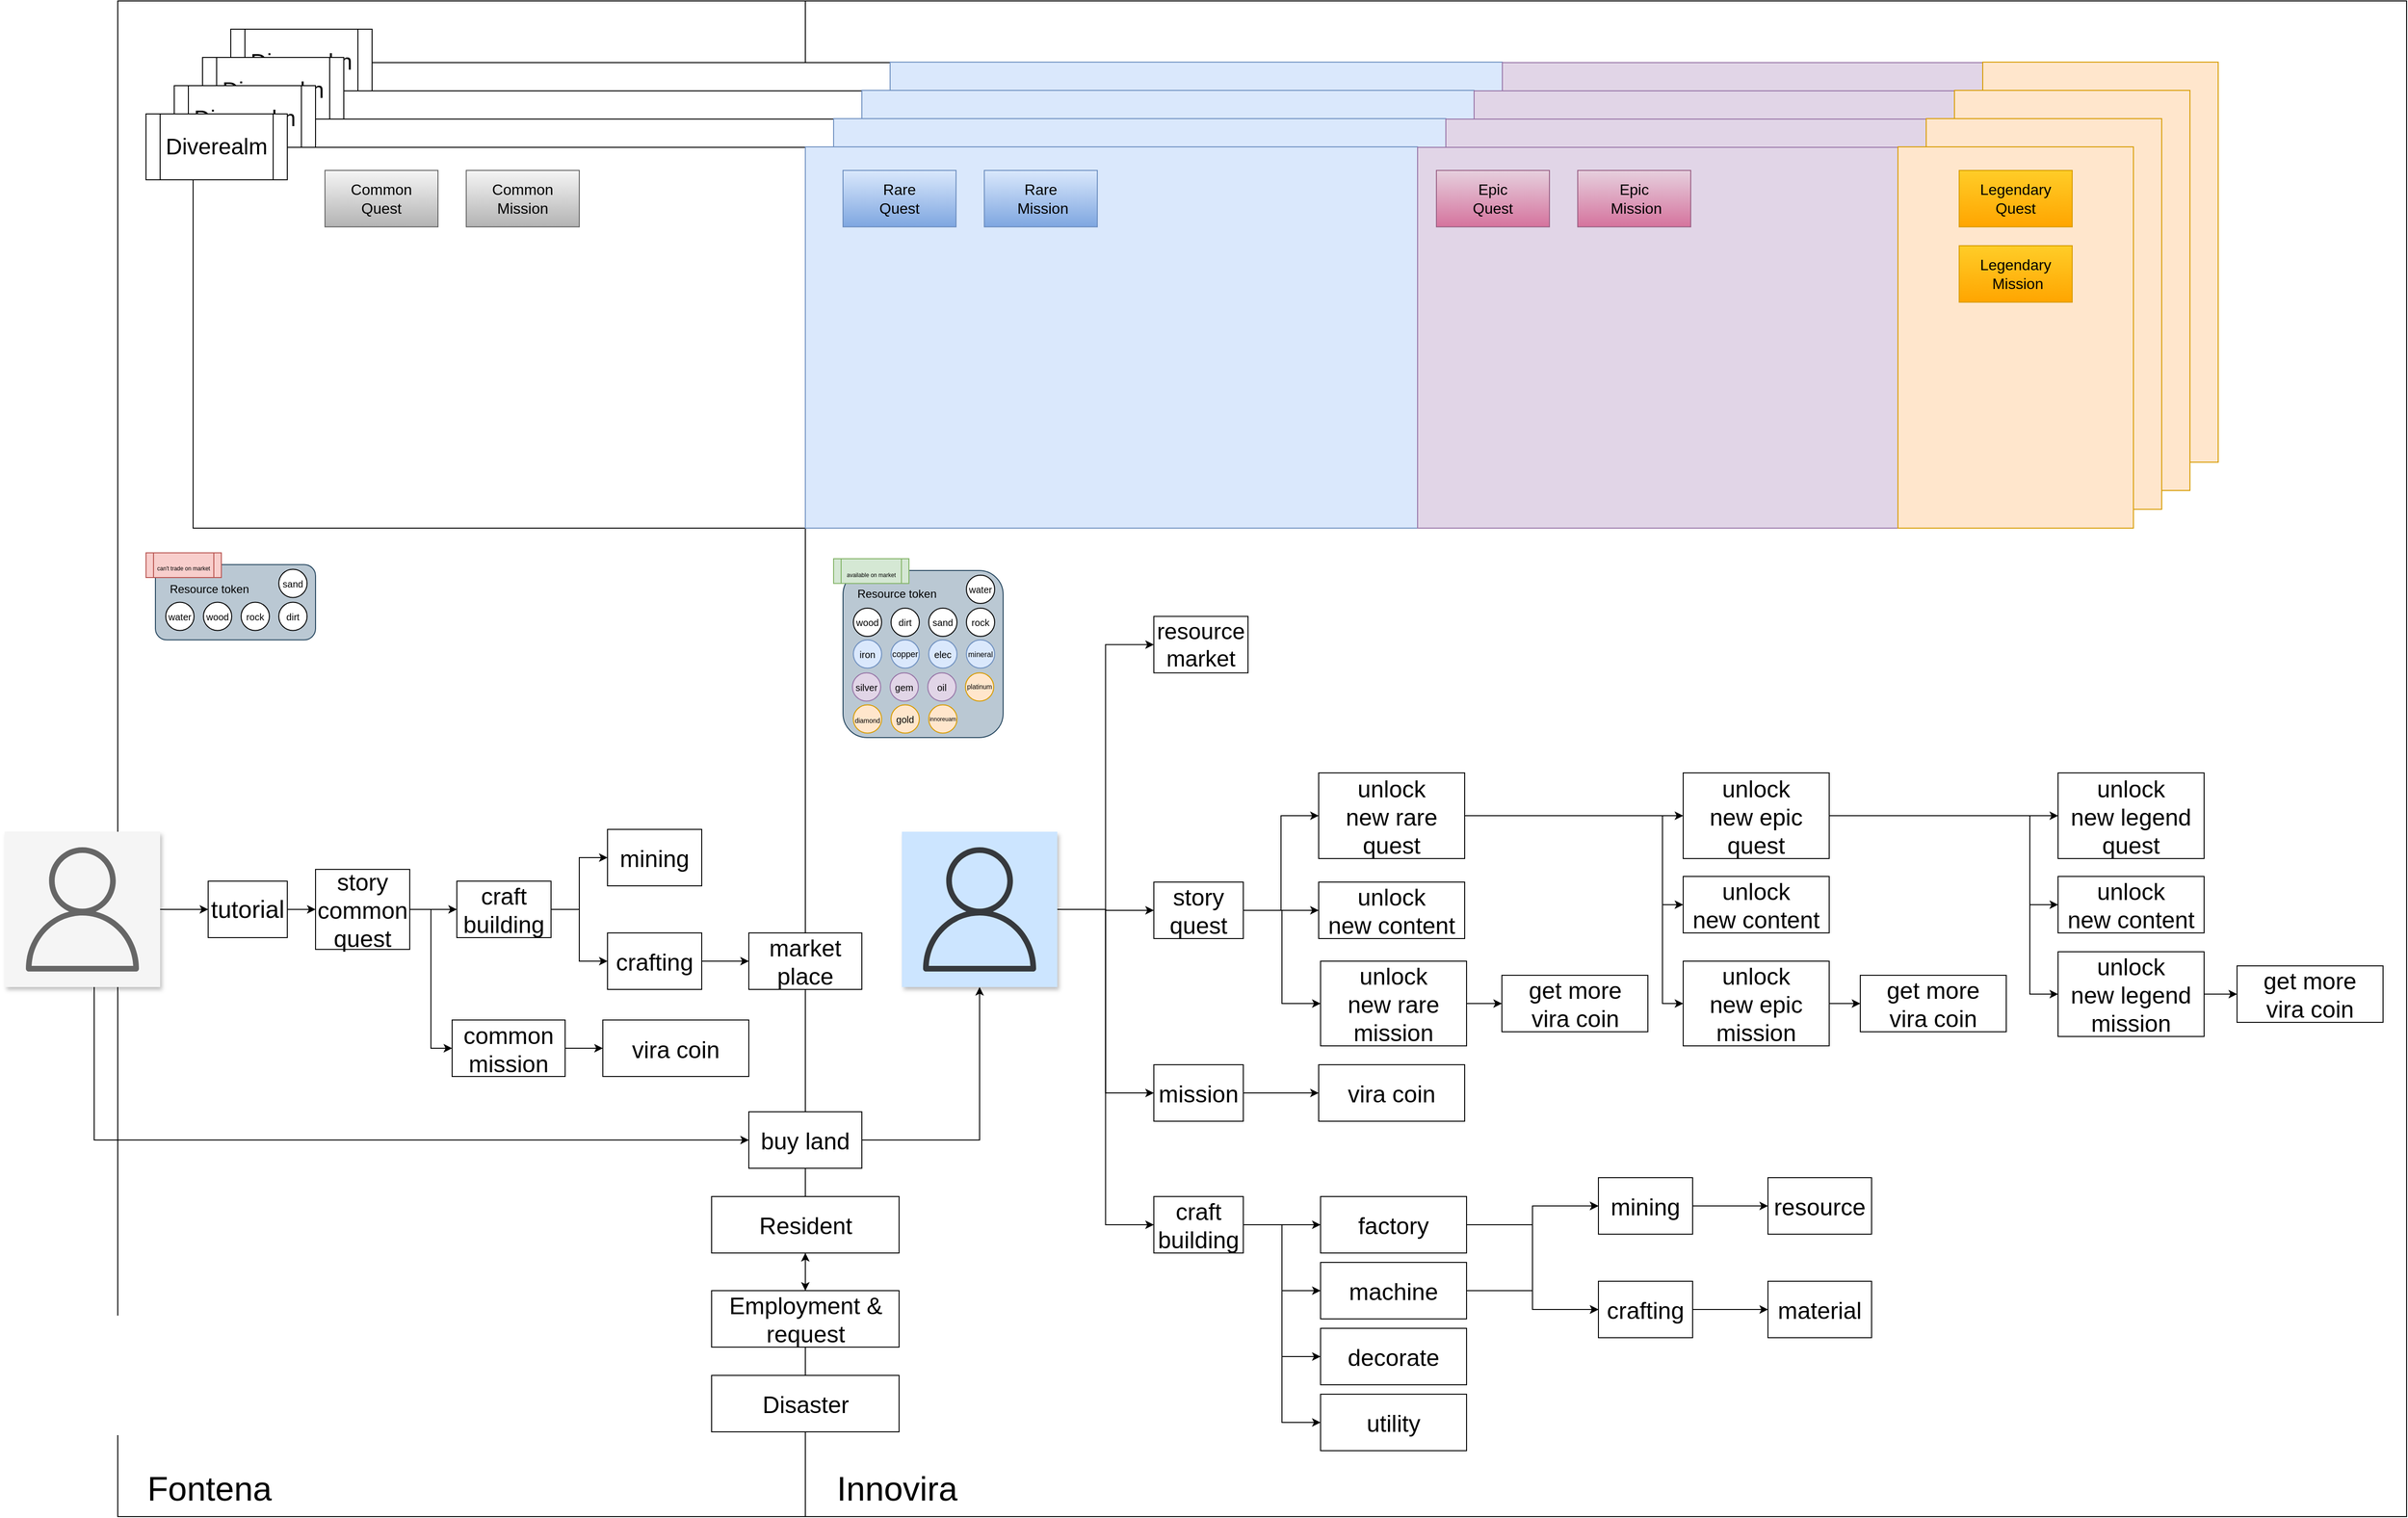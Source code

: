 <mxfile version="18.0.6" type="github">
  <diagram id="KePU5yy1aH5IKsufCxmT" name="Page-1">
    <mxGraphModel dx="5265" dy="1923" grid="1" gridSize="10" guides="1" tooltips="1" connect="1" arrows="1" fold="1" page="1" pageScale="1" pageWidth="850" pageHeight="1100" math="0" shadow="0">
      <root>
        <mxCell id="0" />
        <mxCell id="1" parent="0" />
        <mxCell id="nvsa-6-RJ6MapOyMLXzQ-54" value="" style="rounded=0;whiteSpace=wrap;html=1;movable=0;editable=0;" vertex="1" parent="1">
          <mxGeometry x="-230" y="150" width="1700" height="1610" as="geometry" />
        </mxCell>
        <mxCell id="nvsa-6-RJ6MapOyMLXzQ-53" value="" style="rounded=0;whiteSpace=wrap;html=1;movable=0;editable=0;" vertex="1" parent="1">
          <mxGeometry x="-960" y="150" width="730" height="1610" as="geometry" />
        </mxCell>
        <mxCell id="nvsa-6-RJ6MapOyMLXzQ-36" value="" style="rounded=0;whiteSpace=wrap;html=1;" vertex="1" parent="1">
          <mxGeometry x="-790" y="215.5" width="650" height="494.5" as="geometry" />
        </mxCell>
        <mxCell id="nvsa-6-RJ6MapOyMLXzQ-38" value="" style="rounded=0;whiteSpace=wrap;html=1;fillColor=#dae8fc;strokeColor=#6c8ebf;" vertex="1" parent="1">
          <mxGeometry x="-140" y="215" width="650" height="495" as="geometry" />
        </mxCell>
        <mxCell id="nvsa-6-RJ6MapOyMLXzQ-40" value="" style="rounded=0;whiteSpace=wrap;html=1;fillColor=#e1d5e7;strokeColor=#9673a6;" vertex="1" parent="1">
          <mxGeometry x="510" y="215.5" width="510" height="494.5" as="geometry" />
        </mxCell>
        <mxCell id="nvsa-6-RJ6MapOyMLXzQ-41" value="" style="rounded=0;whiteSpace=wrap;html=1;fillColor=#ffe6cc;strokeColor=#d79b00;" vertex="1" parent="1">
          <mxGeometry x="1020" y="215" width="250" height="425" as="geometry" />
        </mxCell>
        <mxCell id="nvsa-6-RJ6MapOyMLXzQ-42" value="Diverealm" style="shape=process;whiteSpace=wrap;html=1;backgroundOutline=1;fontSize=24;fillColor=default;" vertex="1" parent="1">
          <mxGeometry x="-840" y="180" width="150" height="70" as="geometry" />
        </mxCell>
        <mxCell id="nvsa-6-RJ6MapOyMLXzQ-29" value="" style="rounded=0;whiteSpace=wrap;html=1;" vertex="1" parent="1">
          <mxGeometry x="-820" y="245.5" width="650" height="464.5" as="geometry" />
        </mxCell>
        <mxCell id="nvsa-6-RJ6MapOyMLXzQ-31" value="" style="rounded=0;whiteSpace=wrap;html=1;fillColor=#dae8fc;strokeColor=#6c8ebf;" vertex="1" parent="1">
          <mxGeometry x="-170" y="245" width="650" height="465" as="geometry" />
        </mxCell>
        <mxCell id="nvsa-6-RJ6MapOyMLXzQ-33" value="" style="rounded=0;whiteSpace=wrap;html=1;fillColor=#e1d5e7;strokeColor=#9673a6;" vertex="1" parent="1">
          <mxGeometry x="480" y="245.5" width="510" height="464.5" as="geometry" />
        </mxCell>
        <mxCell id="nvsa-6-RJ6MapOyMLXzQ-34" value="" style="rounded=0;whiteSpace=wrap;html=1;fillColor=#ffe6cc;strokeColor=#d79b00;" vertex="1" parent="1">
          <mxGeometry x="990" y="245" width="250" height="425" as="geometry" />
        </mxCell>
        <mxCell id="nvsa-6-RJ6MapOyMLXzQ-35" value="Diverealm" style="shape=process;whiteSpace=wrap;html=1;backgroundOutline=1;fontSize=24;fillColor=default;" vertex="1" parent="1">
          <mxGeometry x="-870" y="210" width="150" height="70" as="geometry" />
        </mxCell>
        <mxCell id="nvsa-6-RJ6MapOyMLXzQ-22" value="" style="rounded=0;whiteSpace=wrap;html=1;" vertex="1" parent="1">
          <mxGeometry x="-850" y="275.5" width="650" height="434.5" as="geometry" />
        </mxCell>
        <mxCell id="nvsa-6-RJ6MapOyMLXzQ-24" value="" style="rounded=0;whiteSpace=wrap;html=1;fillColor=#dae8fc;strokeColor=#6c8ebf;" vertex="1" parent="1">
          <mxGeometry x="-200" y="275" width="650" height="435" as="geometry" />
        </mxCell>
        <mxCell id="nvsa-6-RJ6MapOyMLXzQ-26" value="" style="rounded=0;whiteSpace=wrap;html=1;fillColor=#e1d5e7;strokeColor=#9673a6;" vertex="1" parent="1">
          <mxGeometry x="450" y="275.5" width="510" height="434.5" as="geometry" />
        </mxCell>
        <mxCell id="nvsa-6-RJ6MapOyMLXzQ-27" value="" style="rounded=0;whiteSpace=wrap;html=1;fillColor=#ffe6cc;strokeColor=#d79b00;" vertex="1" parent="1">
          <mxGeometry x="960" y="275" width="250" height="415" as="geometry" />
        </mxCell>
        <mxCell id="nvsa-6-RJ6MapOyMLXzQ-28" value="Diverealm" style="shape=process;whiteSpace=wrap;html=1;backgroundOutline=1;fontSize=24;fillColor=default;" vertex="1" parent="1">
          <mxGeometry x="-900" y="240" width="150" height="70" as="geometry" />
        </mxCell>
        <mxCell id="nvsa-6-RJ6MapOyMLXzQ-2" value="" style="rounded=0;whiteSpace=wrap;html=1;" vertex="1" parent="1">
          <mxGeometry x="-880" y="305.5" width="650" height="404.5" as="geometry" />
        </mxCell>
        <mxCell id="nvsa-6-RJ6MapOyMLXzQ-91" style="edgeStyle=orthogonalEdgeStyle;rounded=0;orthogonalLoop=1;jettySize=auto;html=1;fontFamily=Helvetica;fontSize=36;fontColor=default;" edge="1" parent="1" source="nvsa-6-RJ6MapOyMLXzQ-1" target="nvsa-6-RJ6MapOyMLXzQ-90">
          <mxGeometry relative="1" as="geometry" />
        </mxCell>
        <mxCell id="nvsa-6-RJ6MapOyMLXzQ-109" style="edgeStyle=orthogonalEdgeStyle;rounded=0;orthogonalLoop=1;jettySize=auto;html=1;entryX=0;entryY=0.5;entryDx=0;entryDy=0;fontFamily=Helvetica;fontSize=25;fontColor=default;" edge="1" parent="1" source="nvsa-6-RJ6MapOyMLXzQ-1" target="nvsa-6-RJ6MapOyMLXzQ-108">
          <mxGeometry relative="1" as="geometry">
            <Array as="points">
              <mxPoint x="-985" y="1360" />
            </Array>
          </mxGeometry>
        </mxCell>
        <mxCell id="nvsa-6-RJ6MapOyMLXzQ-1" value="" style="outlineConnect=0;dashed=0;verticalLabelPosition=bottom;verticalAlign=top;align=center;html=1;fontSize=12;fontStyle=0;aspect=fixed;shape=mxgraph.aws4.resourceIcon;resIcon=mxgraph.aws4.user;shadow=1;rounded=1;fillColor=#f5f5f5;fontColor=#333333;strokeColor=#666666;" vertex="1" parent="1">
          <mxGeometry x="-1080" y="1032.5" width="165" height="165" as="geometry" />
        </mxCell>
        <mxCell id="nvsa-6-RJ6MapOyMLXzQ-4" value="" style="rounded=0;whiteSpace=wrap;html=1;fillColor=#dae8fc;strokeColor=#6c8ebf;" vertex="1" parent="1">
          <mxGeometry x="-230" y="305" width="650" height="405" as="geometry" />
        </mxCell>
        <mxCell id="nvsa-6-RJ6MapOyMLXzQ-6" value="" style="rounded=0;whiteSpace=wrap;html=1;fillColor=#e1d5e7;strokeColor=#9673a6;" vertex="1" parent="1">
          <mxGeometry x="420" y="305.5" width="510" height="404.5" as="geometry" />
        </mxCell>
        <mxCell id="nvsa-6-RJ6MapOyMLXzQ-7" value="" style="rounded=0;whiteSpace=wrap;html=1;fillColor=#ffe6cc;strokeColor=#d79b00;" vertex="1" parent="1">
          <mxGeometry x="930" y="305" width="250" height="405" as="geometry" />
        </mxCell>
        <mxCell id="nvsa-6-RJ6MapOyMLXzQ-21" value="Diverealm" style="shape=process;whiteSpace=wrap;html=1;backgroundOutline=1;fontSize=24;fillColor=default;" vertex="1" parent="1">
          <mxGeometry x="-930" y="270" width="150" height="70" as="geometry" />
        </mxCell>
        <mxCell id="nvsa-6-RJ6MapOyMLXzQ-60" value="&lt;div style=&quot;&quot;&gt;&lt;span style=&quot;background-color: initial;&quot;&gt;&amp;nbsp; &amp;nbsp; &amp;nbsp;&lt;/span&gt;&lt;/div&gt;&lt;div style=&quot;&quot;&gt;&lt;span style=&quot;background-color: initial;&quot;&gt;&amp;nbsp; &amp;nbsp; Resource token&lt;/span&gt;&lt;/div&gt;&lt;div style=&quot;&quot;&gt;&lt;span style=&quot;background-color: initial;&quot;&gt;&lt;br&gt;&lt;/span&gt;&lt;/div&gt;&lt;div style=&quot;&quot;&gt;&lt;span style=&quot;background-color: initial;&quot;&gt;&lt;br&gt;&lt;/span&gt;&lt;/div&gt;&lt;div style=&quot;&quot;&gt;&lt;span style=&quot;background-color: initial;&quot;&gt;&lt;br&gt;&lt;/span&gt;&lt;/div&gt;" style="rounded=1;whiteSpace=wrap;html=1;fillColor=#bac8d3;strokeColor=#23445d;align=left;" vertex="1" parent="1">
          <mxGeometry x="-920" y="748.75" width="170" height="80" as="geometry" />
        </mxCell>
        <mxCell id="nvsa-6-RJ6MapOyMLXzQ-61" value="water" style="ellipse;whiteSpace=wrap;html=1;aspect=fixed;fontSize=10;rounded=1;" vertex="1" parent="1">
          <mxGeometry x="-909" y="788.75" width="30" height="30" as="geometry" />
        </mxCell>
        <mxCell id="nvsa-6-RJ6MapOyMLXzQ-62" value="wood" style="ellipse;whiteSpace=wrap;html=1;aspect=fixed;fontSize=10;rounded=1;" vertex="1" parent="1">
          <mxGeometry x="-869" y="788.75" width="30" height="30" as="geometry" />
        </mxCell>
        <mxCell id="nvsa-6-RJ6MapOyMLXzQ-63" value="rock" style="ellipse;whiteSpace=wrap;html=1;aspect=fixed;fontSize=10;rounded=1;" vertex="1" parent="1">
          <mxGeometry x="-829" y="788.75" width="30" height="30" as="geometry" />
        </mxCell>
        <mxCell id="nvsa-6-RJ6MapOyMLXzQ-64" value="dirt" style="ellipse;whiteSpace=wrap;html=1;aspect=fixed;fontSize=10;rounded=1;" vertex="1" parent="1">
          <mxGeometry x="-789" y="788.75" width="30" height="30" as="geometry" />
        </mxCell>
        <mxCell id="nvsa-6-RJ6MapOyMLXzQ-65" value="sand" style="ellipse;whiteSpace=wrap;html=1;aspect=fixed;fontSize=10;rounded=1;" vertex="1" parent="1">
          <mxGeometry x="-789" y="753.75" width="30" height="30" as="geometry" />
        </mxCell>
        <mxCell id="nvsa-6-RJ6MapOyMLXzQ-66" value="&lt;font style=&quot;font-size: 6px;&quot;&gt;can&#39;t trade on market&lt;/font&gt;" style="shape=process;whiteSpace=wrap;html=1;backgroundOutline=1;fontSize=16;fillColor=#f8cecc;strokeColor=#b85450;align=center;" vertex="1" parent="1">
          <mxGeometry x="-930" y="736.25" width="80" height="26.25" as="geometry" />
        </mxCell>
        <mxCell id="nvsa-6-RJ6MapOyMLXzQ-67" value="Common &lt;br&gt;Quest" style="rounded=0;whiteSpace=wrap;html=1;fontSize=16;fillColor=#f5f5f5;gradientColor=#b3b3b3;strokeColor=#666666;" vertex="1" parent="1">
          <mxGeometry x="-740" y="330" width="120" height="60" as="geometry" />
        </mxCell>
        <mxCell id="nvsa-6-RJ6MapOyMLXzQ-68" value="Common Mission" style="rounded=0;whiteSpace=wrap;html=1;fontSize=16;fillColor=#f5f5f5;gradientColor=#b3b3b3;strokeColor=#666666;" vertex="1" parent="1">
          <mxGeometry x="-590" y="330" width="120" height="60" as="geometry" />
        </mxCell>
        <mxCell id="nvsa-6-RJ6MapOyMLXzQ-69" value="&lt;div style=&quot;&quot;&gt;&lt;span style=&quot;background-color: initial;&quot;&gt;&amp;nbsp; &amp;nbsp; &amp;nbsp;&lt;/span&gt;&lt;/div&gt;&lt;div style=&quot;&quot;&gt;&lt;span style=&quot;background-color: initial;&quot;&gt;&amp;nbsp; &amp;nbsp; Resource token&lt;/span&gt;&lt;/div&gt;&lt;div style=&quot;&quot;&gt;&lt;span style=&quot;background-color: initial;&quot;&gt;&lt;br&gt;&lt;/span&gt;&lt;/div&gt;&lt;div style=&quot;&quot;&gt;&lt;span style=&quot;background-color: initial;&quot;&gt;&lt;br&gt;&lt;/span&gt;&lt;/div&gt;&lt;div style=&quot;&quot;&gt;&lt;span style=&quot;background-color: initial;&quot;&gt;&lt;br&gt;&lt;/span&gt;&lt;/div&gt;&lt;div style=&quot;&quot;&gt;&lt;span style=&quot;background-color: initial;&quot;&gt;&lt;br&gt;&lt;/span&gt;&lt;/div&gt;&lt;div style=&quot;&quot;&gt;&lt;span style=&quot;background-color: initial;&quot;&gt;&lt;br&gt;&lt;/span&gt;&lt;/div&gt;&lt;div style=&quot;&quot;&gt;&lt;span style=&quot;background-color: initial;&quot;&gt;&lt;br&gt;&lt;/span&gt;&lt;/div&gt;&lt;div style=&quot;&quot;&gt;&lt;span style=&quot;background-color: initial;&quot;&gt;&lt;br&gt;&lt;/span&gt;&lt;/div&gt;&lt;div style=&quot;&quot;&gt;&lt;span style=&quot;background-color: initial;&quot;&gt;&lt;br&gt;&lt;/span&gt;&lt;/div&gt;&lt;div style=&quot;&quot;&gt;&lt;span style=&quot;background-color: initial;&quot;&gt;&lt;br&gt;&lt;/span&gt;&lt;/div&gt;&lt;div style=&quot;&quot;&gt;&lt;span style=&quot;background-color: initial;&quot;&gt;&lt;br&gt;&lt;/span&gt;&lt;/div&gt;" style="rounded=1;whiteSpace=wrap;html=1;fillColor=#bac8d3;strokeColor=#23445d;align=left;" vertex="1" parent="1">
          <mxGeometry x="-190" y="755" width="170" height="177.5" as="geometry" />
        </mxCell>
        <mxCell id="nvsa-6-RJ6MapOyMLXzQ-70" value="wood" style="ellipse;whiteSpace=wrap;html=1;aspect=fixed;fontSize=10;rounded=1;" vertex="1" parent="1">
          <mxGeometry x="-179" y="795" width="30" height="30" as="geometry" />
        </mxCell>
        <mxCell id="nvsa-6-RJ6MapOyMLXzQ-71" value="dirt" style="ellipse;whiteSpace=wrap;html=1;aspect=fixed;fontSize=10;rounded=1;" vertex="1" parent="1">
          <mxGeometry x="-139" y="795" width="30" height="30" as="geometry" />
        </mxCell>
        <mxCell id="nvsa-6-RJ6MapOyMLXzQ-72" value="sand" style="ellipse;whiteSpace=wrap;html=1;aspect=fixed;fontSize=10;rounded=1;" vertex="1" parent="1">
          <mxGeometry x="-99" y="795" width="30" height="30" as="geometry" />
        </mxCell>
        <mxCell id="nvsa-6-RJ6MapOyMLXzQ-73" value="rock" style="ellipse;whiteSpace=wrap;html=1;aspect=fixed;fontSize=10;rounded=1;" vertex="1" parent="1">
          <mxGeometry x="-59" y="795" width="30" height="30" as="geometry" />
        </mxCell>
        <mxCell id="nvsa-6-RJ6MapOyMLXzQ-74" value="water" style="ellipse;whiteSpace=wrap;html=1;aspect=fixed;fontSize=10;rounded=1;" vertex="1" parent="1">
          <mxGeometry x="-59" y="760" width="30" height="30" as="geometry" />
        </mxCell>
        <mxCell id="nvsa-6-RJ6MapOyMLXzQ-75" value="&lt;font style=&quot;font-size: 6px;&quot;&gt;available on market&lt;/font&gt;" style="shape=process;whiteSpace=wrap;html=1;backgroundOutline=1;fontSize=16;fillColor=#d5e8d4;strokeColor=#82b366;align=center;" vertex="1" parent="1">
          <mxGeometry x="-200" y="742.5" width="80" height="26.25" as="geometry" />
        </mxCell>
        <mxCell id="nvsa-6-RJ6MapOyMLXzQ-76" value="iron" style="ellipse;whiteSpace=wrap;html=1;aspect=fixed;fontSize=10;rounded=1;fillColor=#dae8fc;strokeColor=#6c8ebf;" vertex="1" parent="1">
          <mxGeometry x="-179" y="828.75" width="30" height="30" as="geometry" />
        </mxCell>
        <mxCell id="nvsa-6-RJ6MapOyMLXzQ-77" value="copper" style="ellipse;whiteSpace=wrap;html=1;aspect=fixed;fontSize=9;rounded=1;fillColor=#dae8fc;strokeColor=#6c8ebf;" vertex="1" parent="1">
          <mxGeometry x="-139" y="828.75" width="30" height="30" as="geometry" />
        </mxCell>
        <mxCell id="nvsa-6-RJ6MapOyMLXzQ-78" value="elec" style="ellipse;whiteSpace=wrap;html=1;aspect=fixed;fontSize=10;rounded=1;fillColor=#dae8fc;strokeColor=#6c8ebf;" vertex="1" parent="1">
          <mxGeometry x="-99" y="828.75" width="30" height="30" as="geometry" />
        </mxCell>
        <mxCell id="nvsa-6-RJ6MapOyMLXzQ-79" value="mineral" style="ellipse;whiteSpace=wrap;html=1;aspect=fixed;fontSize=8;rounded=1;fillColor=#dae8fc;strokeColor=#6c8ebf;" vertex="1" parent="1">
          <mxGeometry x="-59" y="828.75" width="30" height="30" as="geometry" />
        </mxCell>
        <mxCell id="nvsa-6-RJ6MapOyMLXzQ-80" value="silver" style="ellipse;whiteSpace=wrap;html=1;aspect=fixed;fontSize=10;rounded=1;fillColor=#e1d5e7;strokeColor=#9673a6;" vertex="1" parent="1">
          <mxGeometry x="-180" y="863.75" width="30" height="30" as="geometry" />
        </mxCell>
        <mxCell id="nvsa-6-RJ6MapOyMLXzQ-81" value="gem" style="ellipse;whiteSpace=wrap;html=1;aspect=fixed;fontSize=10;rounded=1;fillColor=#e1d5e7;strokeColor=#9673a6;" vertex="1" parent="1">
          <mxGeometry x="-140" y="863.75" width="30" height="30" as="geometry" />
        </mxCell>
        <mxCell id="nvsa-6-RJ6MapOyMLXzQ-82" value="oil" style="ellipse;whiteSpace=wrap;html=1;aspect=fixed;fontSize=10;rounded=1;fillColor=#e1d5e7;strokeColor=#9673a6;" vertex="1" parent="1">
          <mxGeometry x="-100" y="863.75" width="30" height="30" as="geometry" />
        </mxCell>
        <mxCell id="nvsa-6-RJ6MapOyMLXzQ-83" value="platinum" style="ellipse;whiteSpace=wrap;html=1;aspect=fixed;fontSize=7;rounded=1;fillColor=#ffe6cc;strokeColor=#d79b00;" vertex="1" parent="1">
          <mxGeometry x="-60" y="863.75" width="30" height="30" as="geometry" />
        </mxCell>
        <mxCell id="nvsa-6-RJ6MapOyMLXzQ-84" value="&lt;font style=&quot;font-size: 7px;&quot;&gt;diamond&lt;/font&gt;" style="ellipse;whiteSpace=wrap;html=1;aspect=fixed;fontSize=10;rounded=1;fillColor=#ffe6cc;strokeColor=#d79b00;" vertex="1" parent="1">
          <mxGeometry x="-179" y="897.75" width="30" height="30" as="geometry" />
        </mxCell>
        <mxCell id="nvsa-6-RJ6MapOyMLXzQ-85" value="gold" style="ellipse;whiteSpace=wrap;html=1;aspect=fixed;fontSize=10;rounded=1;fillColor=#ffe6cc;strokeColor=#d79b00;" vertex="1" parent="1">
          <mxGeometry x="-139" y="897.75" width="30" height="30" as="geometry" />
        </mxCell>
        <mxCell id="nvsa-6-RJ6MapOyMLXzQ-86" value="innoreuam" style="ellipse;whiteSpace=wrap;html=1;aspect=fixed;fontSize=6;rounded=1;fillColor=#ffe6cc;strokeColor=#d79b00;" vertex="1" parent="1">
          <mxGeometry x="-99" y="897.75" width="30" height="30" as="geometry" />
        </mxCell>
        <mxCell id="nvsa-6-RJ6MapOyMLXzQ-88" value="&lt;font style=&quot;font-size: 36px;&quot;&gt;Fontena&lt;/font&gt;" style="text;html=1;strokeColor=none;fillColor=none;align=center;verticalAlign=middle;whiteSpace=wrap;rounded=0;fontFamily=Helvetica;fontSize=36;fontColor=default;direction=west;horizontal=1;" vertex="1" parent="1">
          <mxGeometry x="-960" y="1700" width="195" height="60" as="geometry" />
        </mxCell>
        <mxCell id="nvsa-6-RJ6MapOyMLXzQ-89" value="&lt;font style=&quot;font-size: 36px;&quot;&gt;Innovira&lt;/font&gt;" style="text;html=1;strokeColor=none;fillColor=none;align=center;verticalAlign=middle;whiteSpace=wrap;rounded=0;fontFamily=Helvetica;fontSize=36;fontColor=default;direction=west;horizontal=1;" vertex="1" parent="1">
          <mxGeometry x="-230" y="1700" width="195" height="60" as="geometry" />
        </mxCell>
        <mxCell id="nvsa-6-RJ6MapOyMLXzQ-93" style="edgeStyle=orthogonalEdgeStyle;rounded=0;orthogonalLoop=1;jettySize=auto;html=1;entryX=0;entryY=0.5;entryDx=0;entryDy=0;fontFamily=Helvetica;fontSize=26;fontColor=default;" edge="1" parent="1" source="nvsa-6-RJ6MapOyMLXzQ-90" target="nvsa-6-RJ6MapOyMLXzQ-92">
          <mxGeometry relative="1" as="geometry" />
        </mxCell>
        <mxCell id="nvsa-6-RJ6MapOyMLXzQ-90" value="tutorial" style="rounded=0;whiteSpace=wrap;html=1;fontFamily=Helvetica;fontSize=26;fontColor=default;strokeColor=default;fillColor=default;" vertex="1" parent="1">
          <mxGeometry x="-864" y="1085" width="84" height="60" as="geometry" />
        </mxCell>
        <mxCell id="nvsa-6-RJ6MapOyMLXzQ-101" style="edgeStyle=orthogonalEdgeStyle;rounded=0;orthogonalLoop=1;jettySize=auto;html=1;exitX=1;exitY=0.5;exitDx=0;exitDy=0;entryX=0;entryY=0.5;entryDx=0;entryDy=0;fontFamily=Helvetica;fontSize=25;fontColor=default;" edge="1" parent="1" source="nvsa-6-RJ6MapOyMLXzQ-92" target="nvsa-6-RJ6MapOyMLXzQ-94">
          <mxGeometry relative="1" as="geometry" />
        </mxCell>
        <mxCell id="nvsa-6-RJ6MapOyMLXzQ-107" style="edgeStyle=orthogonalEdgeStyle;rounded=0;orthogonalLoop=1;jettySize=auto;html=1;entryX=0;entryY=0.5;entryDx=0;entryDy=0;fontFamily=Helvetica;fontSize=25;fontColor=default;" edge="1" parent="1" source="nvsa-6-RJ6MapOyMLXzQ-92" target="nvsa-6-RJ6MapOyMLXzQ-106">
          <mxGeometry relative="1" as="geometry" />
        </mxCell>
        <mxCell id="nvsa-6-RJ6MapOyMLXzQ-92" value="story&lt;br&gt;common quest" style="rounded=0;whiteSpace=wrap;html=1;fontFamily=Helvetica;fontSize=25;fontColor=default;strokeColor=default;fillColor=default;" vertex="1" parent="1">
          <mxGeometry x="-750" y="1072.5" width="100" height="85" as="geometry" />
        </mxCell>
        <mxCell id="nvsa-6-RJ6MapOyMLXzQ-104" style="edgeStyle=orthogonalEdgeStyle;rounded=0;orthogonalLoop=1;jettySize=auto;html=1;exitX=1;exitY=0.5;exitDx=0;exitDy=0;fontFamily=Helvetica;fontSize=25;fontColor=default;" edge="1" parent="1" source="nvsa-6-RJ6MapOyMLXzQ-94" target="nvsa-6-RJ6MapOyMLXzQ-103">
          <mxGeometry relative="1" as="geometry" />
        </mxCell>
        <mxCell id="nvsa-6-RJ6MapOyMLXzQ-105" style="edgeStyle=orthogonalEdgeStyle;rounded=0;orthogonalLoop=1;jettySize=auto;html=1;fontFamily=Helvetica;fontSize=25;fontColor=default;" edge="1" parent="1" source="nvsa-6-RJ6MapOyMLXzQ-94" target="nvsa-6-RJ6MapOyMLXzQ-102">
          <mxGeometry relative="1" as="geometry" />
        </mxCell>
        <mxCell id="nvsa-6-RJ6MapOyMLXzQ-94" value="craft building" style="rounded=0;whiteSpace=wrap;html=1;fontFamily=Helvetica;fontSize=25;fontColor=default;strokeColor=default;fillColor=default;" vertex="1" parent="1">
          <mxGeometry x="-600" y="1085" width="100" height="60" as="geometry" />
        </mxCell>
        <mxCell id="nvsa-6-RJ6MapOyMLXzQ-113" style="edgeStyle=orthogonalEdgeStyle;rounded=0;orthogonalLoop=1;jettySize=auto;html=1;exitX=1;exitY=0.5;exitDx=0;exitDy=0;entryX=0;entryY=0.5;entryDx=0;entryDy=0;fontFamily=Helvetica;fontSize=25;fontColor=default;" edge="1" parent="1" source="nvsa-6-RJ6MapOyMLXzQ-102" target="nvsa-6-RJ6MapOyMLXzQ-112">
          <mxGeometry relative="1" as="geometry" />
        </mxCell>
        <mxCell id="nvsa-6-RJ6MapOyMLXzQ-102" value="crafting" style="rounded=0;whiteSpace=wrap;html=1;fontFamily=Helvetica;fontSize=25;fontColor=default;strokeColor=default;fillColor=default;" vertex="1" parent="1">
          <mxGeometry x="-440" y="1140" width="100" height="60" as="geometry" />
        </mxCell>
        <mxCell id="nvsa-6-RJ6MapOyMLXzQ-103" value="mining" style="rounded=0;whiteSpace=wrap;html=1;fontFamily=Helvetica;fontSize=25;fontColor=default;strokeColor=default;fillColor=default;" vertex="1" parent="1">
          <mxGeometry x="-440" y="1030" width="100" height="60" as="geometry" />
        </mxCell>
        <mxCell id="nvsa-6-RJ6MapOyMLXzQ-184" style="edgeStyle=orthogonalEdgeStyle;rounded=0;orthogonalLoop=1;jettySize=auto;html=1;exitX=1;exitY=0.5;exitDx=0;exitDy=0;entryX=0;entryY=0.5;entryDx=0;entryDy=0;fontFamily=Helvetica;fontSize=24;fontColor=default;startArrow=none;startFill=0;endArrow=classic;endFill=1;" edge="1" parent="1" source="nvsa-6-RJ6MapOyMLXzQ-106" target="nvsa-6-RJ6MapOyMLXzQ-183">
          <mxGeometry relative="1" as="geometry" />
        </mxCell>
        <mxCell id="nvsa-6-RJ6MapOyMLXzQ-106" value="common&lt;br&gt;mission" style="rounded=0;whiteSpace=wrap;html=1;fontFamily=Helvetica;fontSize=25;fontColor=default;strokeColor=default;fillColor=default;" vertex="1" parent="1">
          <mxGeometry x="-605" y="1232.5" width="120" height="60" as="geometry" />
        </mxCell>
        <mxCell id="nvsa-6-RJ6MapOyMLXzQ-111" style="edgeStyle=orthogonalEdgeStyle;rounded=0;orthogonalLoop=1;jettySize=auto;html=1;exitX=1;exitY=0.5;exitDx=0;exitDy=0;fontFamily=Helvetica;fontSize=25;fontColor=default;" edge="1" parent="1" source="nvsa-6-RJ6MapOyMLXzQ-108" target="nvsa-6-RJ6MapOyMLXzQ-110">
          <mxGeometry relative="1" as="geometry" />
        </mxCell>
        <mxCell id="nvsa-6-RJ6MapOyMLXzQ-108" value="buy land" style="rounded=0;whiteSpace=wrap;html=1;fontFamily=Helvetica;fontSize=25;fontColor=default;strokeColor=default;fillColor=default;" vertex="1" parent="1">
          <mxGeometry x="-290" y="1330" width="120" height="60" as="geometry" />
        </mxCell>
        <mxCell id="nvsa-6-RJ6MapOyMLXzQ-134" style="edgeStyle=orthogonalEdgeStyle;rounded=0;orthogonalLoop=1;jettySize=auto;html=1;fontFamily=Helvetica;fontSize=24;fontColor=default;startArrow=none;startFill=0;endArrow=classic;endFill=1;" edge="1" parent="1" source="nvsa-6-RJ6MapOyMLXzQ-110" target="nvsa-6-RJ6MapOyMLXzQ-120">
          <mxGeometry relative="1" as="geometry" />
        </mxCell>
        <mxCell id="nvsa-6-RJ6MapOyMLXzQ-135" style="edgeStyle=orthogonalEdgeStyle;rounded=0;orthogonalLoop=1;jettySize=auto;html=1;entryX=0;entryY=0.5;entryDx=0;entryDy=0;fontFamily=Helvetica;fontSize=24;fontColor=default;startArrow=none;startFill=0;endArrow=classic;endFill=1;" edge="1" parent="1" source="nvsa-6-RJ6MapOyMLXzQ-110" target="nvsa-6-RJ6MapOyMLXzQ-122">
          <mxGeometry relative="1" as="geometry" />
        </mxCell>
        <mxCell id="nvsa-6-RJ6MapOyMLXzQ-136" style="edgeStyle=orthogonalEdgeStyle;rounded=0;orthogonalLoop=1;jettySize=auto;html=1;entryX=0;entryY=0.5;entryDx=0;entryDy=0;fontFamily=Helvetica;fontSize=24;fontColor=default;startArrow=none;startFill=0;endArrow=classic;endFill=1;" edge="1" parent="1" source="nvsa-6-RJ6MapOyMLXzQ-110" target="nvsa-6-RJ6MapOyMLXzQ-121">
          <mxGeometry relative="1" as="geometry" />
        </mxCell>
        <mxCell id="nvsa-6-RJ6MapOyMLXzQ-139" style="edgeStyle=orthogonalEdgeStyle;rounded=0;orthogonalLoop=1;jettySize=auto;html=1;entryX=0;entryY=0.5;entryDx=0;entryDy=0;fontFamily=Helvetica;fontSize=24;fontColor=default;startArrow=none;startFill=0;endArrow=classic;endFill=1;" edge="1" parent="1" source="nvsa-6-RJ6MapOyMLXzQ-110" target="nvsa-6-RJ6MapOyMLXzQ-137">
          <mxGeometry relative="1" as="geometry" />
        </mxCell>
        <mxCell id="nvsa-6-RJ6MapOyMLXzQ-110" value="" style="outlineConnect=0;dashed=0;verticalLabelPosition=bottom;verticalAlign=top;align=center;html=1;fontSize=12;fontStyle=0;aspect=fixed;shape=mxgraph.aws4.resourceIcon;resIcon=mxgraph.aws4.user;shadow=1;rounded=1;fillColor=#cce5ff;strokeColor=#36393d;" vertex="1" parent="1">
          <mxGeometry x="-127.5" y="1032.5" width="165" height="165" as="geometry" />
        </mxCell>
        <mxCell id="nvsa-6-RJ6MapOyMLXzQ-112" value="market&lt;br&gt;place" style="rounded=0;whiteSpace=wrap;html=1;fontFamily=Helvetica;fontSize=25;fontColor=default;strokeColor=default;fillColor=default;" vertex="1" parent="1">
          <mxGeometry x="-290" y="1140" width="120" height="60" as="geometry" />
        </mxCell>
        <mxCell id="nvsa-6-RJ6MapOyMLXzQ-114" value="Rare&lt;br&gt;Quest" style="rounded=0;whiteSpace=wrap;html=1;fontSize=16;fillColor=#dae8fc;strokeColor=#6c8ebf;gradientColor=#7ea6e0;" vertex="1" parent="1">
          <mxGeometry x="-190" y="330" width="120" height="60" as="geometry" />
        </mxCell>
        <mxCell id="nvsa-6-RJ6MapOyMLXzQ-115" value="Rare&lt;br&gt;&amp;nbsp;Mission" style="rounded=0;whiteSpace=wrap;html=1;fontSize=16;fillColor=#dae8fc;strokeColor=#6c8ebf;gradientColor=#7ea6e0;" vertex="1" parent="1">
          <mxGeometry x="-40" y="330" width="120" height="60" as="geometry" />
        </mxCell>
        <mxCell id="nvsa-6-RJ6MapOyMLXzQ-116" value="Epic&lt;br&gt;Quest" style="rounded=0;whiteSpace=wrap;html=1;fontSize=16;fillColor=#e6d0de;strokeColor=#996185;gradientColor=#d5739d;" vertex="1" parent="1">
          <mxGeometry x="440" y="330" width="120" height="60" as="geometry" />
        </mxCell>
        <mxCell id="nvsa-6-RJ6MapOyMLXzQ-117" value="Epic&lt;br&gt;&amp;nbsp;Mission" style="rounded=0;whiteSpace=wrap;html=1;fontSize=16;fillColor=#e6d0de;strokeColor=#996185;gradientColor=#d5739d;" vertex="1" parent="1">
          <mxGeometry x="590" y="330" width="120" height="60" as="geometry" />
        </mxCell>
        <mxCell id="nvsa-6-RJ6MapOyMLXzQ-118" value="Legendary&lt;br&gt;Quest" style="rounded=0;whiteSpace=wrap;html=1;fontSize=16;fillColor=#ffcd28;strokeColor=#d79b00;gradientColor=#ffa500;" vertex="1" parent="1">
          <mxGeometry x="995" y="330" width="120" height="60" as="geometry" />
        </mxCell>
        <mxCell id="nvsa-6-RJ6MapOyMLXzQ-119" value="Legendary&lt;br&gt;&amp;nbsp;Mission" style="rounded=0;whiteSpace=wrap;html=1;fontSize=16;fillColor=#ffcd28;strokeColor=#d79b00;gradientColor=#ffa500;" vertex="1" parent="1">
          <mxGeometry x="995" y="410" width="120" height="60" as="geometry" />
        </mxCell>
        <mxCell id="nvsa-6-RJ6MapOyMLXzQ-128" value="" style="edgeStyle=orthogonalEdgeStyle;rounded=0;orthogonalLoop=1;jettySize=auto;html=1;fontFamily=Helvetica;fontSize=24;fontColor=default;startArrow=none;startFill=0;endArrow=classic;endFill=1;" edge="1" parent="1" source="nvsa-6-RJ6MapOyMLXzQ-120" target="nvsa-6-RJ6MapOyMLXzQ-127">
          <mxGeometry relative="1" as="geometry" />
        </mxCell>
        <mxCell id="nvsa-6-RJ6MapOyMLXzQ-131" style="edgeStyle=orthogonalEdgeStyle;rounded=0;orthogonalLoop=1;jettySize=auto;html=1;exitX=1;exitY=0.5;exitDx=0;exitDy=0;entryX=0;entryY=0.5;entryDx=0;entryDy=0;fontFamily=Helvetica;fontSize=24;fontColor=default;startArrow=none;startFill=0;endArrow=classic;endFill=1;" edge="1" parent="1" source="nvsa-6-RJ6MapOyMLXzQ-120" target="nvsa-6-RJ6MapOyMLXzQ-129">
          <mxGeometry relative="1" as="geometry" />
        </mxCell>
        <mxCell id="nvsa-6-RJ6MapOyMLXzQ-161" style="edgeStyle=orthogonalEdgeStyle;rounded=0;orthogonalLoop=1;jettySize=auto;html=1;exitX=1;exitY=0.5;exitDx=0;exitDy=0;entryX=0;entryY=0.5;entryDx=0;entryDy=0;fontFamily=Helvetica;fontSize=24;fontColor=default;startArrow=none;startFill=0;endArrow=classic;endFill=1;" edge="1" parent="1" source="nvsa-6-RJ6MapOyMLXzQ-120" target="nvsa-6-RJ6MapOyMLXzQ-160">
          <mxGeometry relative="1" as="geometry" />
        </mxCell>
        <mxCell id="nvsa-6-RJ6MapOyMLXzQ-120" value="story quest" style="rounded=0;whiteSpace=wrap;html=1;fontFamily=Helvetica;fontSize=25;fontColor=default;strokeColor=default;fillColor=default;" vertex="1" parent="1">
          <mxGeometry x="140" y="1086" width="95" height="60" as="geometry" />
        </mxCell>
        <mxCell id="nvsa-6-RJ6MapOyMLXzQ-121" value="resource&lt;br style=&quot;font-size: 24px;&quot;&gt;market" style="rounded=0;whiteSpace=wrap;html=1;fontFamily=Helvetica;fontSize=24;fontColor=default;strokeColor=default;fillColor=default;" vertex="1" parent="1">
          <mxGeometry x="140" y="803.75" width="100" height="60" as="geometry" />
        </mxCell>
        <mxCell id="nvsa-6-RJ6MapOyMLXzQ-133" style="edgeStyle=orthogonalEdgeStyle;rounded=0;orthogonalLoop=1;jettySize=auto;html=1;exitX=1;exitY=0.5;exitDx=0;exitDy=0;entryX=0;entryY=0.5;entryDx=0;entryDy=0;fontFamily=Helvetica;fontSize=24;fontColor=default;startArrow=none;startFill=0;endArrow=classic;endFill=1;" edge="1" parent="1" source="nvsa-6-RJ6MapOyMLXzQ-122" target="nvsa-6-RJ6MapOyMLXzQ-132">
          <mxGeometry relative="1" as="geometry" />
        </mxCell>
        <mxCell id="nvsa-6-RJ6MapOyMLXzQ-122" value="mission" style="rounded=0;whiteSpace=wrap;html=1;fontFamily=Helvetica;fontSize=25;fontColor=default;strokeColor=default;fillColor=default;" vertex="1" parent="1">
          <mxGeometry x="140" y="1280" width="95" height="60" as="geometry" />
        </mxCell>
        <mxCell id="nvsa-6-RJ6MapOyMLXzQ-125" style="edgeStyle=orthogonalEdgeStyle;rounded=0;orthogonalLoop=1;jettySize=auto;html=1;fontFamily=Helvetica;fontSize=25;fontColor=default;startArrow=classic;startFill=1;" edge="1" parent="1" source="nvsa-6-RJ6MapOyMLXzQ-123" target="nvsa-6-RJ6MapOyMLXzQ-124">
          <mxGeometry relative="1" as="geometry" />
        </mxCell>
        <mxCell id="nvsa-6-RJ6MapOyMLXzQ-123" value="Resident" style="rounded=0;whiteSpace=wrap;html=1;fontFamily=Helvetica;fontSize=25;fontColor=default;strokeColor=default;fillColor=default;" vertex="1" parent="1">
          <mxGeometry x="-329.5" y="1420" width="199" height="60" as="geometry" />
        </mxCell>
        <mxCell id="nvsa-6-RJ6MapOyMLXzQ-124" value="Employment &amp;amp; request" style="rounded=0;whiteSpace=wrap;html=1;fontFamily=Helvetica;fontSize=25;fontColor=default;strokeColor=default;fillColor=default;" vertex="1" parent="1">
          <mxGeometry x="-329.5" y="1520" width="199" height="60" as="geometry" />
        </mxCell>
        <mxCell id="nvsa-6-RJ6MapOyMLXzQ-126" value="Disaster" style="rounded=0;whiteSpace=wrap;html=1;fontFamily=Helvetica;fontSize=25;fontColor=default;strokeColor=default;fillColor=default;" vertex="1" parent="1">
          <mxGeometry x="-329.5" y="1610" width="199" height="60" as="geometry" />
        </mxCell>
        <mxCell id="nvsa-6-RJ6MapOyMLXzQ-127" value="unlock&lt;br&gt;new content" style="rounded=0;whiteSpace=wrap;html=1;fontFamily=Helvetica;fontSize=25;fontColor=default;strokeColor=default;fillColor=default;" vertex="1" parent="1">
          <mxGeometry x="315" y="1086" width="155" height="60" as="geometry" />
        </mxCell>
        <mxCell id="nvsa-6-RJ6MapOyMLXzQ-166" value="" style="edgeStyle=orthogonalEdgeStyle;rounded=0;orthogonalLoop=1;jettySize=auto;html=1;fontFamily=Helvetica;fontSize=24;fontColor=default;startArrow=none;startFill=0;endArrow=classic;endFill=1;" edge="1" parent="1" source="nvsa-6-RJ6MapOyMLXzQ-129" target="nvsa-6-RJ6MapOyMLXzQ-165">
          <mxGeometry relative="1" as="geometry" />
        </mxCell>
        <mxCell id="nvsa-6-RJ6MapOyMLXzQ-168" style="edgeStyle=orthogonalEdgeStyle;rounded=0;orthogonalLoop=1;jettySize=auto;html=1;exitX=1;exitY=0.5;exitDx=0;exitDy=0;entryX=0;entryY=0.5;entryDx=0;entryDy=0;fontFamily=Helvetica;fontSize=24;fontColor=default;startArrow=none;startFill=0;endArrow=classic;endFill=1;" edge="1" parent="1" source="nvsa-6-RJ6MapOyMLXzQ-129" target="nvsa-6-RJ6MapOyMLXzQ-167">
          <mxGeometry relative="1" as="geometry">
            <Array as="points">
              <mxPoint x="680" y="1016" />
              <mxPoint x="680" y="1110" />
            </Array>
          </mxGeometry>
        </mxCell>
        <mxCell id="nvsa-6-RJ6MapOyMLXzQ-171" style="edgeStyle=orthogonalEdgeStyle;rounded=0;orthogonalLoop=1;jettySize=auto;html=1;exitX=1;exitY=0.5;exitDx=0;exitDy=0;entryX=0;entryY=0.5;entryDx=0;entryDy=0;fontFamily=Helvetica;fontSize=24;fontColor=default;startArrow=none;startFill=0;endArrow=classic;endFill=1;" edge="1" parent="1" source="nvsa-6-RJ6MapOyMLXzQ-129" target="nvsa-6-RJ6MapOyMLXzQ-170">
          <mxGeometry relative="1" as="geometry">
            <Array as="points">
              <mxPoint x="680" y="1016" />
              <mxPoint x="680" y="1215" />
            </Array>
          </mxGeometry>
        </mxCell>
        <mxCell id="nvsa-6-RJ6MapOyMLXzQ-129" value="unlock&lt;br&gt;new rare&lt;br&gt;quest" style="rounded=0;whiteSpace=wrap;html=1;fontFamily=Helvetica;fontSize=25;fontColor=default;strokeColor=default;fillColor=default;" vertex="1" parent="1">
          <mxGeometry x="315" y="970" width="155" height="91" as="geometry" />
        </mxCell>
        <mxCell id="nvsa-6-RJ6MapOyMLXzQ-132" value="vira coin" style="rounded=0;whiteSpace=wrap;html=1;fontFamily=Helvetica;fontSize=25;fontColor=default;strokeColor=default;fillColor=default;" vertex="1" parent="1">
          <mxGeometry x="315" y="1280" width="155" height="60" as="geometry" />
        </mxCell>
        <mxCell id="nvsa-6-RJ6MapOyMLXzQ-144" style="edgeStyle=orthogonalEdgeStyle;rounded=0;orthogonalLoop=1;jettySize=auto;html=1;exitX=1;exitY=0.5;exitDx=0;exitDy=0;entryX=0;entryY=0.5;entryDx=0;entryDy=0;fontFamily=Helvetica;fontSize=24;fontColor=default;startArrow=none;startFill=0;endArrow=classic;endFill=1;" edge="1" parent="1" source="nvsa-6-RJ6MapOyMLXzQ-137" target="nvsa-6-RJ6MapOyMLXzQ-140">
          <mxGeometry relative="1" as="geometry" />
        </mxCell>
        <mxCell id="nvsa-6-RJ6MapOyMLXzQ-145" style="edgeStyle=orthogonalEdgeStyle;rounded=0;orthogonalLoop=1;jettySize=auto;html=1;entryX=0;entryY=0.5;entryDx=0;entryDy=0;fontFamily=Helvetica;fontSize=24;fontColor=default;startArrow=none;startFill=0;endArrow=classic;endFill=1;" edge="1" parent="1" source="nvsa-6-RJ6MapOyMLXzQ-137" target="nvsa-6-RJ6MapOyMLXzQ-141">
          <mxGeometry relative="1" as="geometry" />
        </mxCell>
        <mxCell id="nvsa-6-RJ6MapOyMLXzQ-146" style="edgeStyle=orthogonalEdgeStyle;rounded=0;orthogonalLoop=1;jettySize=auto;html=1;entryX=0;entryY=0.5;entryDx=0;entryDy=0;fontFamily=Helvetica;fontSize=24;fontColor=default;startArrow=none;startFill=0;endArrow=classic;endFill=1;" edge="1" parent="1" source="nvsa-6-RJ6MapOyMLXzQ-137" target="nvsa-6-RJ6MapOyMLXzQ-142">
          <mxGeometry relative="1" as="geometry" />
        </mxCell>
        <mxCell id="nvsa-6-RJ6MapOyMLXzQ-147" style="edgeStyle=orthogonalEdgeStyle;rounded=0;orthogonalLoop=1;jettySize=auto;html=1;entryX=0;entryY=0.5;entryDx=0;entryDy=0;fontFamily=Helvetica;fontSize=24;fontColor=default;startArrow=none;startFill=0;endArrow=classic;endFill=1;" edge="1" parent="1" source="nvsa-6-RJ6MapOyMLXzQ-137" target="nvsa-6-RJ6MapOyMLXzQ-143">
          <mxGeometry relative="1" as="geometry" />
        </mxCell>
        <mxCell id="nvsa-6-RJ6MapOyMLXzQ-137" value="craft&lt;br&gt;building" style="rounded=0;whiteSpace=wrap;html=1;fontFamily=Helvetica;fontSize=25;fontColor=default;strokeColor=default;fillColor=default;" vertex="1" parent="1">
          <mxGeometry x="140" y="1420" width="95" height="60" as="geometry" />
        </mxCell>
        <mxCell id="nvsa-6-RJ6MapOyMLXzQ-150" style="edgeStyle=orthogonalEdgeStyle;rounded=0;orthogonalLoop=1;jettySize=auto;html=1;exitX=1;exitY=0.5;exitDx=0;exitDy=0;fontFamily=Helvetica;fontSize=24;fontColor=default;startArrow=none;startFill=0;endArrow=classic;endFill=1;" edge="1" parent="1" source="nvsa-6-RJ6MapOyMLXzQ-140" target="nvsa-6-RJ6MapOyMLXzQ-149">
          <mxGeometry relative="1" as="geometry" />
        </mxCell>
        <mxCell id="nvsa-6-RJ6MapOyMLXzQ-151" style="edgeStyle=orthogonalEdgeStyle;rounded=0;orthogonalLoop=1;jettySize=auto;html=1;exitX=1;exitY=0.5;exitDx=0;exitDy=0;entryX=0;entryY=0.5;entryDx=0;entryDy=0;fontFamily=Helvetica;fontSize=24;fontColor=default;startArrow=none;startFill=0;endArrow=classic;endFill=1;" edge="1" parent="1" source="nvsa-6-RJ6MapOyMLXzQ-140" target="nvsa-6-RJ6MapOyMLXzQ-148">
          <mxGeometry relative="1" as="geometry" />
        </mxCell>
        <mxCell id="nvsa-6-RJ6MapOyMLXzQ-140" value="factory" style="rounded=0;whiteSpace=wrap;html=1;fontFamily=Helvetica;fontSize=25;fontColor=default;strokeColor=default;fillColor=default;" vertex="1" parent="1">
          <mxGeometry x="317" y="1420" width="155" height="60" as="geometry" />
        </mxCell>
        <mxCell id="nvsa-6-RJ6MapOyMLXzQ-152" style="edgeStyle=orthogonalEdgeStyle;rounded=0;orthogonalLoop=1;jettySize=auto;html=1;exitX=1;exitY=0.5;exitDx=0;exitDy=0;entryX=0;entryY=0.5;entryDx=0;entryDy=0;fontFamily=Helvetica;fontSize=24;fontColor=default;startArrow=none;startFill=0;endArrow=classic;endFill=1;" edge="1" parent="1" source="nvsa-6-RJ6MapOyMLXzQ-141" target="nvsa-6-RJ6MapOyMLXzQ-149">
          <mxGeometry relative="1" as="geometry" />
        </mxCell>
        <mxCell id="nvsa-6-RJ6MapOyMLXzQ-153" style="edgeStyle=orthogonalEdgeStyle;rounded=0;orthogonalLoop=1;jettySize=auto;html=1;exitX=1;exitY=0.5;exitDx=0;exitDy=0;entryX=0;entryY=0.5;entryDx=0;entryDy=0;fontFamily=Helvetica;fontSize=24;fontColor=default;startArrow=none;startFill=0;endArrow=classic;endFill=1;" edge="1" parent="1" source="nvsa-6-RJ6MapOyMLXzQ-141" target="nvsa-6-RJ6MapOyMLXzQ-148">
          <mxGeometry relative="1" as="geometry" />
        </mxCell>
        <mxCell id="nvsa-6-RJ6MapOyMLXzQ-141" value="machine" style="rounded=0;whiteSpace=wrap;html=1;fontFamily=Helvetica;fontSize=25;fontColor=default;strokeColor=default;fillColor=default;" vertex="1" parent="1">
          <mxGeometry x="317" y="1490" width="155" height="60" as="geometry" />
        </mxCell>
        <mxCell id="nvsa-6-RJ6MapOyMLXzQ-142" value="decorate" style="rounded=0;whiteSpace=wrap;html=1;fontFamily=Helvetica;fontSize=25;fontColor=default;strokeColor=default;fillColor=default;" vertex="1" parent="1">
          <mxGeometry x="317" y="1560" width="155" height="60" as="geometry" />
        </mxCell>
        <mxCell id="nvsa-6-RJ6MapOyMLXzQ-143" value="utility" style="rounded=0;whiteSpace=wrap;html=1;fontFamily=Helvetica;fontSize=25;fontColor=default;strokeColor=default;fillColor=default;" vertex="1" parent="1">
          <mxGeometry x="317" y="1630" width="155" height="60" as="geometry" />
        </mxCell>
        <mxCell id="nvsa-6-RJ6MapOyMLXzQ-155" value="" style="edgeStyle=orthogonalEdgeStyle;rounded=0;orthogonalLoop=1;jettySize=auto;html=1;fontFamily=Helvetica;fontSize=24;fontColor=default;startArrow=none;startFill=0;endArrow=classic;endFill=1;" edge="1" parent="1" source="nvsa-6-RJ6MapOyMLXzQ-148" target="nvsa-6-RJ6MapOyMLXzQ-154">
          <mxGeometry relative="1" as="geometry" />
        </mxCell>
        <mxCell id="nvsa-6-RJ6MapOyMLXzQ-148" value="crafting" style="rounded=0;whiteSpace=wrap;html=1;fontFamily=Helvetica;fontSize=25;fontColor=default;strokeColor=default;fillColor=default;" vertex="1" parent="1">
          <mxGeometry x="612" y="1510" width="100" height="60" as="geometry" />
        </mxCell>
        <mxCell id="nvsa-6-RJ6MapOyMLXzQ-157" value="" style="edgeStyle=orthogonalEdgeStyle;rounded=0;orthogonalLoop=1;jettySize=auto;html=1;fontFamily=Helvetica;fontSize=24;fontColor=default;startArrow=none;startFill=0;endArrow=classic;endFill=1;" edge="1" parent="1" source="nvsa-6-RJ6MapOyMLXzQ-149" target="nvsa-6-RJ6MapOyMLXzQ-156">
          <mxGeometry relative="1" as="geometry" />
        </mxCell>
        <mxCell id="nvsa-6-RJ6MapOyMLXzQ-149" value="mining" style="rounded=0;whiteSpace=wrap;html=1;fontFamily=Helvetica;fontSize=25;fontColor=default;strokeColor=default;fillColor=default;" vertex="1" parent="1">
          <mxGeometry x="612" y="1400" width="100" height="60" as="geometry" />
        </mxCell>
        <mxCell id="nvsa-6-RJ6MapOyMLXzQ-154" value="material" style="rounded=0;whiteSpace=wrap;html=1;fontFamily=Helvetica;fontSize=25;fontColor=default;strokeColor=default;fillColor=default;" vertex="1" parent="1">
          <mxGeometry x="792" y="1510" width="110" height="60" as="geometry" />
        </mxCell>
        <mxCell id="nvsa-6-RJ6MapOyMLXzQ-156" value="resource" style="rounded=0;whiteSpace=wrap;html=1;fontFamily=Helvetica;fontSize=25;fontColor=default;strokeColor=default;fillColor=default;" vertex="1" parent="1">
          <mxGeometry x="792" y="1400" width="110" height="60" as="geometry" />
        </mxCell>
        <mxCell id="nvsa-6-RJ6MapOyMLXzQ-158" value="get more&lt;br&gt;vira coin" style="rounded=0;whiteSpace=wrap;html=1;fontFamily=Helvetica;fontSize=25;fontColor=default;strokeColor=default;fillColor=default;" vertex="1" parent="1">
          <mxGeometry x="509.5" y="1185" width="155" height="60" as="geometry" />
        </mxCell>
        <mxCell id="nvsa-6-RJ6MapOyMLXzQ-164" style="edgeStyle=orthogonalEdgeStyle;rounded=0;orthogonalLoop=1;jettySize=auto;html=1;exitX=1;exitY=0.5;exitDx=0;exitDy=0;entryX=0;entryY=0.5;entryDx=0;entryDy=0;fontFamily=Helvetica;fontSize=24;fontColor=default;startArrow=none;startFill=0;endArrow=classic;endFill=1;" edge="1" parent="1" source="nvsa-6-RJ6MapOyMLXzQ-160" target="nvsa-6-RJ6MapOyMLXzQ-158">
          <mxGeometry relative="1" as="geometry" />
        </mxCell>
        <mxCell id="nvsa-6-RJ6MapOyMLXzQ-160" value="unlock&lt;br&gt;new rare&lt;br&gt;mission" style="rounded=0;whiteSpace=wrap;html=1;fontFamily=Helvetica;fontSize=25;fontColor=default;strokeColor=default;fillColor=default;" vertex="1" parent="1">
          <mxGeometry x="317" y="1170" width="155" height="90" as="geometry" />
        </mxCell>
        <mxCell id="nvsa-6-RJ6MapOyMLXzQ-175" value="" style="edgeStyle=orthogonalEdgeStyle;rounded=0;orthogonalLoop=1;jettySize=auto;html=1;fontFamily=Helvetica;fontSize=24;fontColor=default;startArrow=none;startFill=0;endArrow=classic;endFill=1;" edge="1" parent="1" source="nvsa-6-RJ6MapOyMLXzQ-165" target="nvsa-6-RJ6MapOyMLXzQ-174">
          <mxGeometry relative="1" as="geometry" />
        </mxCell>
        <mxCell id="nvsa-6-RJ6MapOyMLXzQ-179" style="edgeStyle=orthogonalEdgeStyle;rounded=0;orthogonalLoop=1;jettySize=auto;html=1;exitX=1;exitY=0.5;exitDx=0;exitDy=0;entryX=0;entryY=0.5;entryDx=0;entryDy=0;fontFamily=Helvetica;fontSize=24;fontColor=default;startArrow=none;startFill=0;endArrow=classic;endFill=1;" edge="1" parent="1" source="nvsa-6-RJ6MapOyMLXzQ-165" target="nvsa-6-RJ6MapOyMLXzQ-176">
          <mxGeometry relative="1" as="geometry">
            <Array as="points">
              <mxPoint x="1070" y="1015" />
              <mxPoint x="1070" y="1110" />
            </Array>
          </mxGeometry>
        </mxCell>
        <mxCell id="nvsa-6-RJ6MapOyMLXzQ-180" style="edgeStyle=orthogonalEdgeStyle;rounded=0;orthogonalLoop=1;jettySize=auto;html=1;exitX=1;exitY=0.5;exitDx=0;exitDy=0;entryX=0;entryY=0.5;entryDx=0;entryDy=0;fontFamily=Helvetica;fontSize=24;fontColor=default;startArrow=none;startFill=0;endArrow=classic;endFill=1;" edge="1" parent="1" source="nvsa-6-RJ6MapOyMLXzQ-165" target="nvsa-6-RJ6MapOyMLXzQ-177">
          <mxGeometry relative="1" as="geometry">
            <Array as="points">
              <mxPoint x="1070" y="1015" />
              <mxPoint x="1070" y="1205" />
            </Array>
          </mxGeometry>
        </mxCell>
        <mxCell id="nvsa-6-RJ6MapOyMLXzQ-165" value="unlock&lt;br&gt;new epic&lt;br&gt;quest" style="rounded=0;whiteSpace=wrap;html=1;fontFamily=Helvetica;fontSize=25;fontColor=default;strokeColor=default;fillColor=default;" vertex="1" parent="1">
          <mxGeometry x="702" y="970" width="155" height="91" as="geometry" />
        </mxCell>
        <mxCell id="nvsa-6-RJ6MapOyMLXzQ-167" value="unlock&lt;br&gt;new content" style="rounded=0;whiteSpace=wrap;html=1;fontFamily=Helvetica;fontSize=25;fontColor=default;strokeColor=default;fillColor=default;" vertex="1" parent="1">
          <mxGeometry x="702" y="1080" width="155" height="60" as="geometry" />
        </mxCell>
        <mxCell id="nvsa-6-RJ6MapOyMLXzQ-173" style="edgeStyle=orthogonalEdgeStyle;rounded=0;orthogonalLoop=1;jettySize=auto;html=1;exitX=1;exitY=0.5;exitDx=0;exitDy=0;fontFamily=Helvetica;fontSize=24;fontColor=default;startArrow=none;startFill=0;endArrow=classic;endFill=1;" edge="1" parent="1" source="nvsa-6-RJ6MapOyMLXzQ-170" target="nvsa-6-RJ6MapOyMLXzQ-172">
          <mxGeometry relative="1" as="geometry" />
        </mxCell>
        <mxCell id="nvsa-6-RJ6MapOyMLXzQ-170" value="unlock&lt;br&gt;new epic&lt;br&gt;mission" style="rounded=0;whiteSpace=wrap;html=1;fontFamily=Helvetica;fontSize=25;fontColor=default;strokeColor=default;fillColor=default;" vertex="1" parent="1">
          <mxGeometry x="702" y="1170" width="155" height="90" as="geometry" />
        </mxCell>
        <mxCell id="nvsa-6-RJ6MapOyMLXzQ-172" value="get more&lt;br&gt;vira coin" style="rounded=0;whiteSpace=wrap;html=1;fontFamily=Helvetica;fontSize=25;fontColor=default;strokeColor=default;fillColor=default;" vertex="1" parent="1">
          <mxGeometry x="890" y="1185" width="155" height="60" as="geometry" />
        </mxCell>
        <mxCell id="nvsa-6-RJ6MapOyMLXzQ-174" value="unlock&lt;br&gt;new legend&lt;br&gt;quest" style="rounded=0;whiteSpace=wrap;html=1;fontFamily=Helvetica;fontSize=25;fontColor=default;strokeColor=default;fillColor=default;" vertex="1" parent="1">
          <mxGeometry x="1100" y="970" width="155" height="91" as="geometry" />
        </mxCell>
        <mxCell id="nvsa-6-RJ6MapOyMLXzQ-176" value="unlock&lt;br&gt;new content" style="rounded=0;whiteSpace=wrap;html=1;fontFamily=Helvetica;fontSize=25;fontColor=default;strokeColor=default;fillColor=default;" vertex="1" parent="1">
          <mxGeometry x="1100" y="1080" width="155" height="60" as="geometry" />
        </mxCell>
        <mxCell id="nvsa-6-RJ6MapOyMLXzQ-181" style="edgeStyle=orthogonalEdgeStyle;rounded=0;orthogonalLoop=1;jettySize=auto;html=1;exitX=1;exitY=0.5;exitDx=0;exitDy=0;fontFamily=Helvetica;fontSize=24;fontColor=default;startArrow=none;startFill=0;endArrow=classic;endFill=1;" edge="1" parent="1" source="nvsa-6-RJ6MapOyMLXzQ-177" target="nvsa-6-RJ6MapOyMLXzQ-178">
          <mxGeometry relative="1" as="geometry" />
        </mxCell>
        <mxCell id="nvsa-6-RJ6MapOyMLXzQ-177" value="unlock&lt;br&gt;new legend&lt;br&gt;mission" style="rounded=0;whiteSpace=wrap;html=1;fontFamily=Helvetica;fontSize=25;fontColor=default;strokeColor=default;fillColor=default;" vertex="1" parent="1">
          <mxGeometry x="1100" y="1160" width="155" height="90" as="geometry" />
        </mxCell>
        <mxCell id="nvsa-6-RJ6MapOyMLXzQ-178" value="get more&lt;br&gt;vira coin" style="rounded=0;whiteSpace=wrap;html=1;fontFamily=Helvetica;fontSize=25;fontColor=default;strokeColor=default;fillColor=default;" vertex="1" parent="1">
          <mxGeometry x="1290" y="1175" width="155" height="60" as="geometry" />
        </mxCell>
        <mxCell id="nvsa-6-RJ6MapOyMLXzQ-183" value="vira coin" style="rounded=0;whiteSpace=wrap;html=1;fontFamily=Helvetica;fontSize=25;fontColor=default;strokeColor=default;fillColor=default;" vertex="1" parent="1">
          <mxGeometry x="-445" y="1232.5" width="155" height="60" as="geometry" />
        </mxCell>
      </root>
    </mxGraphModel>
  </diagram>
</mxfile>
